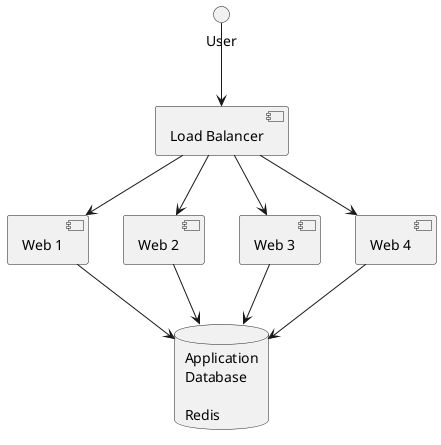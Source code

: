 @startuml

component "Load Balancer" as client
component "Web 1" as client1
component "Web 2" as client2
component "Web 3" as client3
component "Web 4" as client4
client --> client1
client --> client2
client --> client3
client --> client4

database "Application\nDatabase\n\nRedis" as db

User -down-> client
client1 --> db
client2 --> db
client3 --> db
client4 --> db

@enduml
